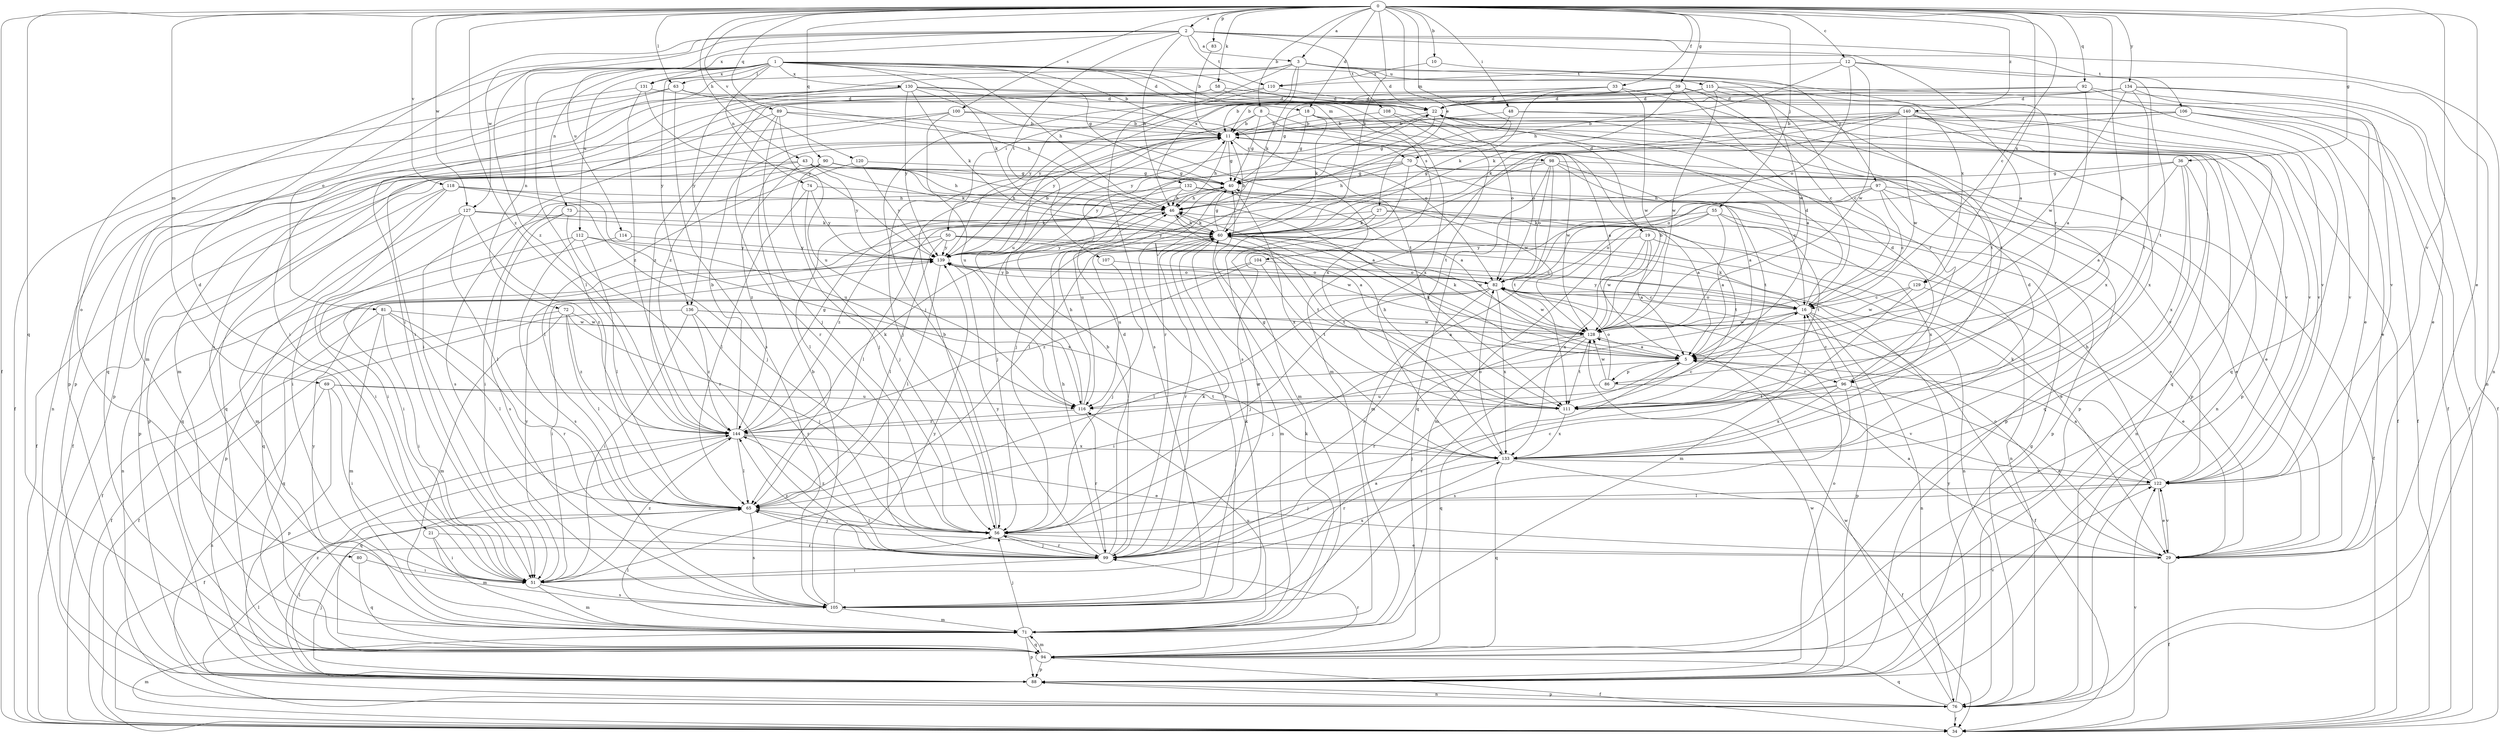 strict digraph  {
0;
1;
2;
3;
5;
8;
10;
11;
12;
16;
18;
19;
21;
22;
27;
29;
33;
34;
36;
39;
40;
43;
46;
48;
50;
51;
55;
56;
58;
60;
63;
65;
69;
70;
71;
72;
73;
74;
76;
80;
81;
82;
83;
86;
88;
89;
90;
92;
94;
96;
97;
98;
99;
100;
104;
105;
106;
107;
108;
110;
111;
112;
114;
115;
116;
118;
120;
122;
127;
128;
129;
130;
131;
132;
133;
134;
136;
139;
140;
144;
0 -> 2  [label=a];
0 -> 3  [label=a];
0 -> 8  [label=b];
0 -> 10  [label=b];
0 -> 12  [label=c];
0 -> 16  [label=c];
0 -> 18  [label=d];
0 -> 27  [label=e];
0 -> 29  [label=e];
0 -> 33  [label=f];
0 -> 34  [label=f];
0 -> 36  [label=g];
0 -> 39  [label=g];
0 -> 43  [label=h];
0 -> 48  [label=i];
0 -> 55  [label=j];
0 -> 58  [label=k];
0 -> 60  [label=k];
0 -> 63  [label=l];
0 -> 69  [label=m];
0 -> 70  [label=m];
0 -> 83  [label=p];
0 -> 86  [label=p];
0 -> 89  [label=q];
0 -> 90  [label=q];
0 -> 92  [label=q];
0 -> 94  [label=q];
0 -> 100  [label=s];
0 -> 118  [label=v];
0 -> 120  [label=v];
0 -> 122  [label=v];
0 -> 127  [label=w];
0 -> 129  [label=x];
0 -> 134  [label=y];
0 -> 140  [label=z];
0 -> 144  [label=z];
1 -> 11  [label=b];
1 -> 18  [label=d];
1 -> 19  [label=d];
1 -> 40  [label=g];
1 -> 46  [label=h];
1 -> 60  [label=k];
1 -> 63  [label=l];
1 -> 65  [label=l];
1 -> 70  [label=m];
1 -> 72  [label=n];
1 -> 73  [label=n];
1 -> 74  [label=n];
1 -> 80  [label=o];
1 -> 81  [label=o];
1 -> 104  [label=s];
1 -> 112  [label=u];
1 -> 129  [label=x];
1 -> 130  [label=x];
1 -> 131  [label=x];
1 -> 136  [label=y];
2 -> 3  [label=a];
2 -> 5  [label=a];
2 -> 21  [label=d];
2 -> 46  [label=h];
2 -> 76  [label=n];
2 -> 106  [label=t];
2 -> 107  [label=t];
2 -> 108  [label=t];
2 -> 110  [label=t];
2 -> 114  [label=u];
2 -> 127  [label=w];
2 -> 131  [label=x];
2 -> 144  [label=z];
3 -> 22  [label=d];
3 -> 50  [label=i];
3 -> 51  [label=i];
3 -> 60  [label=k];
3 -> 96  [label=r];
3 -> 115  [label=u];
3 -> 128  [label=w];
3 -> 132  [label=x];
3 -> 136  [label=y];
5 -> 60  [label=k];
5 -> 86  [label=p];
5 -> 94  [label=q];
5 -> 96  [label=r];
5 -> 116  [label=u];
8 -> 11  [label=b];
8 -> 40  [label=g];
8 -> 96  [label=r];
8 -> 122  [label=v];
8 -> 139  [label=y];
10 -> 97  [label=r];
10 -> 110  [label=t];
11 -> 40  [label=g];
11 -> 46  [label=h];
11 -> 56  [label=j];
11 -> 88  [label=p];
11 -> 98  [label=r];
11 -> 128  [label=w];
12 -> 46  [label=h];
12 -> 76  [label=n];
12 -> 82  [label=o];
12 -> 110  [label=t];
12 -> 111  [label=t];
12 -> 128  [label=w];
16 -> 22  [label=d];
16 -> 34  [label=f];
16 -> 51  [label=i];
16 -> 60  [label=k];
16 -> 76  [label=n];
16 -> 82  [label=o];
16 -> 88  [label=p];
16 -> 128  [label=w];
16 -> 139  [label=y];
18 -> 11  [label=b];
18 -> 40  [label=g];
18 -> 60  [label=k];
18 -> 76  [label=n];
18 -> 88  [label=p];
19 -> 5  [label=a];
19 -> 29  [label=e];
19 -> 128  [label=w];
19 -> 133  [label=x];
19 -> 139  [label=y];
21 -> 51  [label=i];
21 -> 71  [label=m];
21 -> 99  [label=r];
22 -> 11  [label=b];
22 -> 40  [label=g];
22 -> 88  [label=p];
22 -> 139  [label=y];
27 -> 60  [label=k];
27 -> 99  [label=r];
27 -> 111  [label=t];
27 -> 133  [label=x];
27 -> 139  [label=y];
29 -> 5  [label=a];
29 -> 34  [label=f];
29 -> 65  [label=l];
29 -> 82  [label=o];
29 -> 122  [label=v];
33 -> 22  [label=d];
33 -> 51  [label=i];
33 -> 60  [label=k];
33 -> 111  [label=t];
33 -> 128  [label=w];
34 -> 71  [label=m];
34 -> 122  [label=v];
36 -> 5  [label=a];
36 -> 40  [label=g];
36 -> 76  [label=n];
36 -> 82  [label=o];
36 -> 94  [label=q];
36 -> 133  [label=x];
39 -> 5  [label=a];
39 -> 16  [label=c];
39 -> 22  [label=d];
39 -> 34  [label=f];
39 -> 56  [label=j];
39 -> 60  [label=k];
39 -> 139  [label=y];
40 -> 46  [label=h];
40 -> 56  [label=j];
40 -> 105  [label=s];
40 -> 116  [label=u];
40 -> 133  [label=x];
43 -> 5  [label=a];
43 -> 34  [label=f];
43 -> 40  [label=g];
43 -> 60  [label=k];
43 -> 88  [label=p];
43 -> 139  [label=y];
43 -> 144  [label=z];
46 -> 60  [label=k];
46 -> 65  [label=l];
46 -> 111  [label=t];
46 -> 144  [label=z];
48 -> 11  [label=b];
48 -> 99  [label=r];
48 -> 122  [label=v];
48 -> 133  [label=x];
50 -> 16  [label=c];
50 -> 65  [label=l];
50 -> 76  [label=n];
50 -> 88  [label=p];
50 -> 94  [label=q];
50 -> 128  [label=w];
50 -> 139  [label=y];
51 -> 71  [label=m];
51 -> 105  [label=s];
51 -> 133  [label=x];
51 -> 139  [label=y];
51 -> 144  [label=z];
55 -> 5  [label=a];
55 -> 60  [label=k];
55 -> 71  [label=m];
55 -> 76  [label=n];
55 -> 82  [label=o];
55 -> 111  [label=t];
56 -> 11  [label=b];
56 -> 29  [label=e];
56 -> 65  [label=l];
56 -> 99  [label=r];
56 -> 144  [label=z];
58 -> 22  [label=d];
58 -> 105  [label=s];
58 -> 133  [label=x];
58 -> 144  [label=z];
60 -> 11  [label=b];
60 -> 40  [label=g];
60 -> 46  [label=h];
60 -> 71  [label=m];
60 -> 99  [label=r];
60 -> 111  [label=t];
60 -> 116  [label=u];
60 -> 128  [label=w];
60 -> 139  [label=y];
63 -> 22  [label=d];
63 -> 34  [label=f];
63 -> 46  [label=h];
63 -> 94  [label=q];
63 -> 105  [label=s];
65 -> 56  [label=j];
65 -> 105  [label=s];
69 -> 51  [label=i];
69 -> 76  [label=n];
69 -> 88  [label=p];
69 -> 111  [label=t];
69 -> 116  [label=u];
70 -> 29  [label=e];
70 -> 40  [label=g];
70 -> 46  [label=h];
70 -> 71  [label=m];
70 -> 111  [label=t];
70 -> 122  [label=v];
70 -> 139  [label=y];
71 -> 56  [label=j];
71 -> 60  [label=k];
71 -> 65  [label=l];
71 -> 88  [label=p];
71 -> 94  [label=q];
71 -> 116  [label=u];
71 -> 139  [label=y];
72 -> 34  [label=f];
72 -> 56  [label=j];
72 -> 65  [label=l];
72 -> 71  [label=m];
72 -> 128  [label=w];
72 -> 144  [label=z];
73 -> 51  [label=i];
73 -> 60  [label=k];
73 -> 99  [label=r];
73 -> 105  [label=s];
74 -> 46  [label=h];
74 -> 56  [label=j];
74 -> 65  [label=l];
74 -> 139  [label=y];
76 -> 34  [label=f];
76 -> 40  [label=g];
76 -> 65  [label=l];
76 -> 88  [label=p];
76 -> 94  [label=q];
76 -> 128  [label=w];
76 -> 139  [label=y];
80 -> 51  [label=i];
80 -> 94  [label=q];
81 -> 51  [label=i];
81 -> 65  [label=l];
81 -> 71  [label=m];
81 -> 94  [label=q];
81 -> 99  [label=r];
81 -> 128  [label=w];
82 -> 16  [label=c];
82 -> 51  [label=i];
82 -> 56  [label=j];
82 -> 65  [label=l];
82 -> 99  [label=r];
82 -> 128  [label=w];
82 -> 133  [label=x];
82 -> 139  [label=y];
83 -> 11  [label=b];
86 -> 82  [label=o];
86 -> 116  [label=u];
86 -> 122  [label=v];
86 -> 128  [label=w];
88 -> 56  [label=j];
88 -> 65  [label=l];
88 -> 76  [label=n];
88 -> 82  [label=o];
88 -> 128  [label=w];
88 -> 144  [label=z];
89 -> 11  [label=b];
89 -> 56  [label=j];
89 -> 71  [label=m];
89 -> 82  [label=o];
89 -> 99  [label=r];
89 -> 116  [label=u];
90 -> 5  [label=a];
90 -> 34  [label=f];
90 -> 40  [label=g];
90 -> 46  [label=h];
90 -> 56  [label=j];
90 -> 94  [label=q];
90 -> 105  [label=s];
90 -> 128  [label=w];
92 -> 5  [label=a];
92 -> 22  [label=d];
92 -> 34  [label=f];
92 -> 94  [label=q];
92 -> 139  [label=y];
94 -> 34  [label=f];
94 -> 71  [label=m];
94 -> 88  [label=p];
94 -> 99  [label=r];
94 -> 122  [label=v];
96 -> 16  [label=c];
96 -> 22  [label=d];
96 -> 29  [label=e];
96 -> 56  [label=j];
96 -> 105  [label=s];
96 -> 111  [label=t];
96 -> 133  [label=x];
97 -> 16  [label=c];
97 -> 29  [label=e];
97 -> 34  [label=f];
97 -> 46  [label=h];
97 -> 65  [label=l];
97 -> 71  [label=m];
97 -> 88  [label=p];
98 -> 5  [label=a];
98 -> 16  [label=c];
98 -> 40  [label=g];
98 -> 56  [label=j];
98 -> 82  [label=o];
98 -> 88  [label=p];
98 -> 94  [label=q];
98 -> 111  [label=t];
99 -> 11  [label=b];
99 -> 16  [label=c];
99 -> 22  [label=d];
99 -> 46  [label=h];
99 -> 51  [label=i];
99 -> 56  [label=j];
99 -> 60  [label=k];
99 -> 139  [label=y];
99 -> 144  [label=z];
100 -> 5  [label=a];
100 -> 11  [label=b];
100 -> 76  [label=n];
100 -> 88  [label=p];
100 -> 116  [label=u];
104 -> 34  [label=f];
104 -> 82  [label=o];
104 -> 111  [label=t];
104 -> 144  [label=z];
105 -> 5  [label=a];
105 -> 11  [label=b];
105 -> 60  [label=k];
105 -> 71  [label=m];
105 -> 139  [label=y];
106 -> 11  [label=b];
106 -> 29  [label=e];
106 -> 34  [label=f];
106 -> 51  [label=i];
106 -> 105  [label=s];
106 -> 122  [label=v];
107 -> 56  [label=j];
107 -> 82  [label=o];
108 -> 11  [label=b];
108 -> 82  [label=o];
108 -> 111  [label=t];
110 -> 22  [label=d];
110 -> 105  [label=s];
110 -> 144  [label=z];
111 -> 46  [label=h];
111 -> 133  [label=x];
112 -> 65  [label=l];
112 -> 76  [label=n];
112 -> 105  [label=s];
112 -> 133  [label=x];
112 -> 139  [label=y];
114 -> 51  [label=i];
114 -> 139  [label=y];
115 -> 11  [label=b];
115 -> 16  [label=c];
115 -> 22  [label=d];
115 -> 29  [label=e];
115 -> 40  [label=g];
115 -> 111  [label=t];
115 -> 128  [label=w];
116 -> 11  [label=b];
116 -> 46  [label=h];
116 -> 99  [label=r];
116 -> 144  [label=z];
118 -> 46  [label=h];
118 -> 51  [label=i];
118 -> 56  [label=j];
118 -> 88  [label=p];
118 -> 94  [label=q];
118 -> 116  [label=u];
120 -> 40  [label=g];
120 -> 65  [label=l];
120 -> 139  [label=y];
122 -> 5  [label=a];
122 -> 29  [label=e];
122 -> 46  [label=h];
122 -> 56  [label=j];
122 -> 60  [label=k];
122 -> 65  [label=l];
127 -> 5  [label=a];
127 -> 51  [label=i];
127 -> 60  [label=k];
127 -> 65  [label=l];
127 -> 71  [label=m];
127 -> 144  [label=z];
128 -> 5  [label=a];
128 -> 11  [label=b];
128 -> 56  [label=j];
128 -> 60  [label=k];
128 -> 99  [label=r];
128 -> 105  [label=s];
128 -> 111  [label=t];
129 -> 16  [label=c];
129 -> 29  [label=e];
129 -> 71  [label=m];
129 -> 128  [label=w];
130 -> 22  [label=d];
130 -> 51  [label=i];
130 -> 60  [label=k];
130 -> 71  [label=m];
130 -> 88  [label=p];
130 -> 111  [label=t];
130 -> 122  [label=v];
130 -> 133  [label=x];
130 -> 139  [label=y];
131 -> 22  [label=d];
131 -> 88  [label=p];
131 -> 139  [label=y];
131 -> 144  [label=z];
132 -> 5  [label=a];
132 -> 29  [label=e];
132 -> 46  [label=h];
132 -> 51  [label=i];
132 -> 65  [label=l];
133 -> 22  [label=d];
133 -> 34  [label=f];
133 -> 40  [label=g];
133 -> 82  [label=o];
133 -> 94  [label=q];
133 -> 99  [label=r];
133 -> 122  [label=v];
134 -> 11  [label=b];
134 -> 22  [label=d];
134 -> 29  [label=e];
134 -> 34  [label=f];
134 -> 111  [label=t];
134 -> 116  [label=u];
134 -> 122  [label=v];
134 -> 128  [label=w];
136 -> 5  [label=a];
136 -> 34  [label=f];
136 -> 51  [label=i];
136 -> 99  [label=r];
136 -> 128  [label=w];
136 -> 144  [label=z];
139 -> 11  [label=b];
139 -> 65  [label=l];
139 -> 82  [label=o];
140 -> 11  [label=b];
140 -> 34  [label=f];
140 -> 60  [label=k];
140 -> 71  [label=m];
140 -> 82  [label=o];
140 -> 94  [label=q];
140 -> 122  [label=v];
140 -> 128  [label=w];
140 -> 133  [label=x];
144 -> 11  [label=b];
144 -> 16  [label=c];
144 -> 29  [label=e];
144 -> 34  [label=f];
144 -> 40  [label=g];
144 -> 60  [label=k];
144 -> 65  [label=l];
144 -> 94  [label=q];
144 -> 133  [label=x];
}

